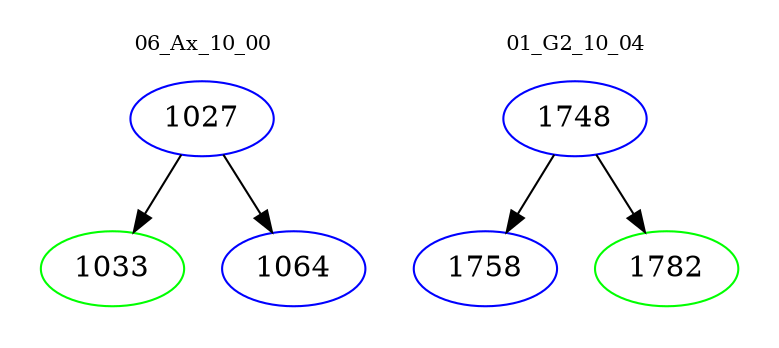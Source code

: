 digraph{
subgraph cluster_0 {
color = white
label = "06_Ax_10_00";
fontsize=10;
T0_1027 [label="1027", color="blue"]
T0_1027 -> T0_1033 [color="black"]
T0_1033 [label="1033", color="green"]
T0_1027 -> T0_1064 [color="black"]
T0_1064 [label="1064", color="blue"]
}
subgraph cluster_1 {
color = white
label = "01_G2_10_04";
fontsize=10;
T1_1748 [label="1748", color="blue"]
T1_1748 -> T1_1758 [color="black"]
T1_1758 [label="1758", color="blue"]
T1_1748 -> T1_1782 [color="black"]
T1_1782 [label="1782", color="green"]
}
}
